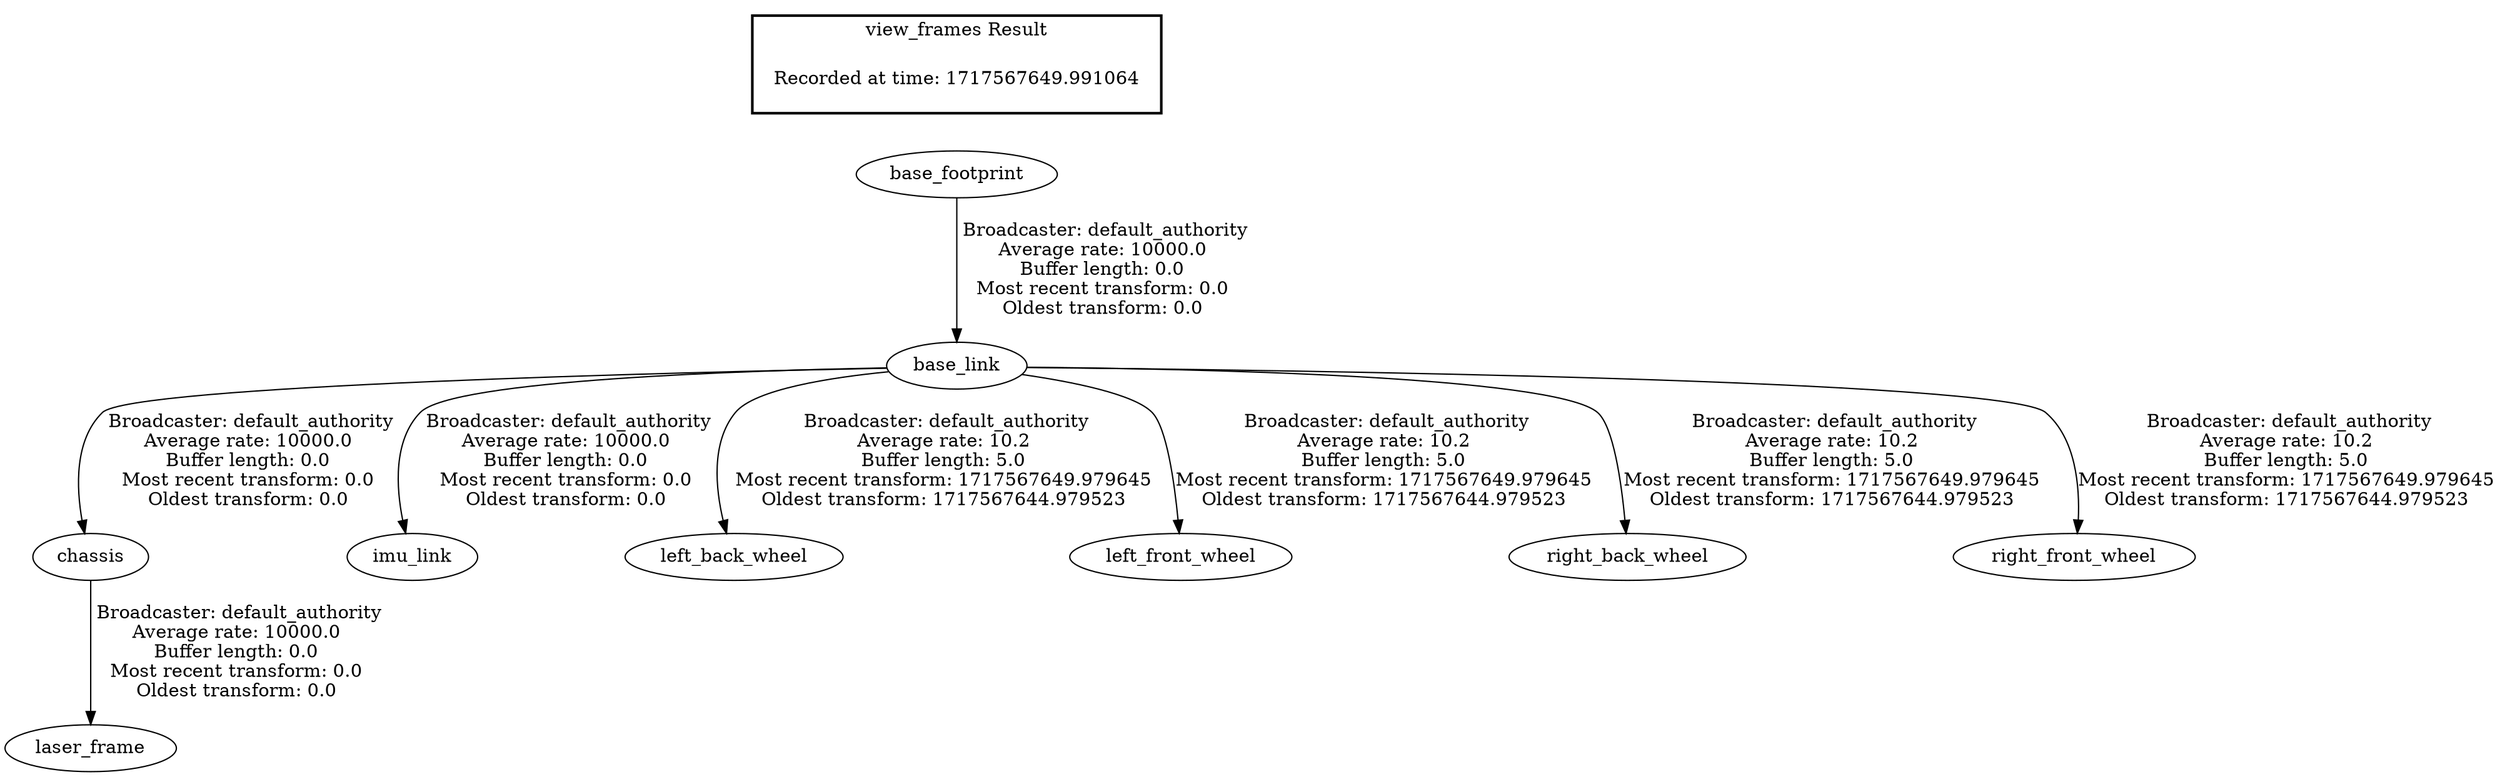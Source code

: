 digraph G {
"base_footprint" -> "base_link"[label=" Broadcaster: default_authority\nAverage rate: 10000.0\nBuffer length: 0.0\nMost recent transform: 0.0\nOldest transform: 0.0\n"];
"base_link" -> "chassis"[label=" Broadcaster: default_authority\nAverage rate: 10000.0\nBuffer length: 0.0\nMost recent transform: 0.0\nOldest transform: 0.0\n"];
"base_link" -> "imu_link"[label=" Broadcaster: default_authority\nAverage rate: 10000.0\nBuffer length: 0.0\nMost recent transform: 0.0\nOldest transform: 0.0\n"];
"chassis" -> "laser_frame"[label=" Broadcaster: default_authority\nAverage rate: 10000.0\nBuffer length: 0.0\nMost recent transform: 0.0\nOldest transform: 0.0\n"];
"base_link" -> "left_back_wheel"[label=" Broadcaster: default_authority\nAverage rate: 10.2\nBuffer length: 5.0\nMost recent transform: 1717567649.979645\nOldest transform: 1717567644.979523\n"];
"base_link" -> "left_front_wheel"[label=" Broadcaster: default_authority\nAverage rate: 10.2\nBuffer length: 5.0\nMost recent transform: 1717567649.979645\nOldest transform: 1717567644.979523\n"];
"base_link" -> "right_back_wheel"[label=" Broadcaster: default_authority\nAverage rate: 10.2\nBuffer length: 5.0\nMost recent transform: 1717567649.979645\nOldest transform: 1717567644.979523\n"];
"base_link" -> "right_front_wheel"[label=" Broadcaster: default_authority\nAverage rate: 10.2\nBuffer length: 5.0\nMost recent transform: 1717567649.979645\nOldest transform: 1717567644.979523\n"];
edge [style=invis];
 subgraph cluster_legend { style=bold; color=black; label ="view_frames Result";
"Recorded at time: 1717567649.991064"[ shape=plaintext ] ;
}->"base_footprint";
}